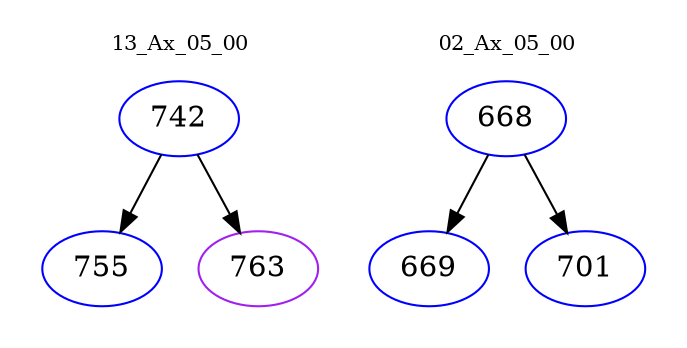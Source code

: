 digraph{
subgraph cluster_0 {
color = white
label = "13_Ax_05_00";
fontsize=10;
T0_742 [label="742", color="blue"]
T0_742 -> T0_755 [color="black"]
T0_755 [label="755", color="blue"]
T0_742 -> T0_763 [color="black"]
T0_763 [label="763", color="purple"]
}
subgraph cluster_1 {
color = white
label = "02_Ax_05_00";
fontsize=10;
T1_668 [label="668", color="blue"]
T1_668 -> T1_669 [color="black"]
T1_669 [label="669", color="blue"]
T1_668 -> T1_701 [color="black"]
T1_701 [label="701", color="blue"]
}
}
